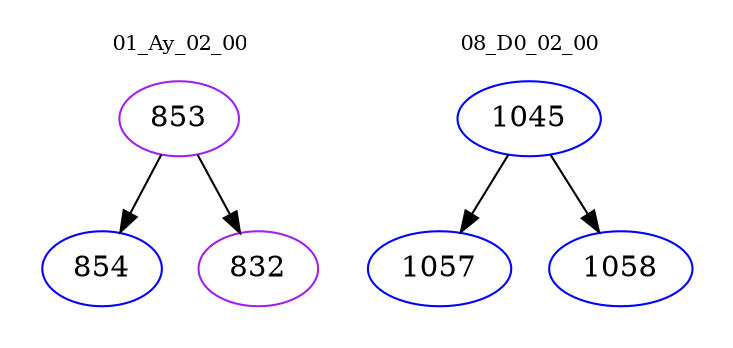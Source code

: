 digraph{
subgraph cluster_0 {
color = white
label = "01_Ay_02_00";
fontsize=10;
T0_853 [label="853", color="purple"]
T0_853 -> T0_854 [color="black"]
T0_854 [label="854", color="blue"]
T0_853 -> T0_832 [color="black"]
T0_832 [label="832", color="purple"]
}
subgraph cluster_1 {
color = white
label = "08_D0_02_00";
fontsize=10;
T1_1045 [label="1045", color="blue"]
T1_1045 -> T1_1057 [color="black"]
T1_1057 [label="1057", color="blue"]
T1_1045 -> T1_1058 [color="black"]
T1_1058 [label="1058", color="blue"]
}
}

